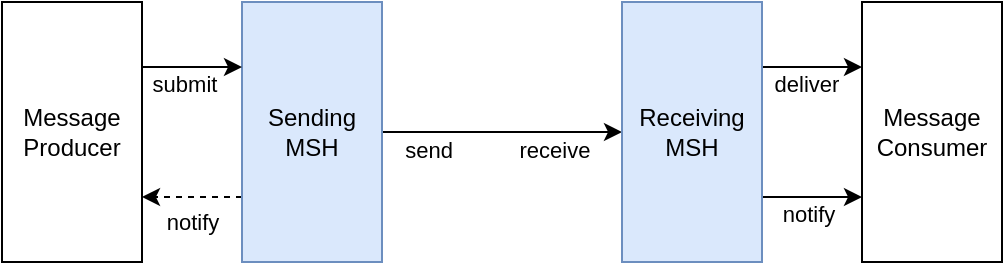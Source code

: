 <mxfile version="15.8.7" type="device"><diagram id="-PlwZ9-zm9ucDohfVGnQ" name="Page-1"><mxGraphModel dx="679" dy="431" grid="1" gridSize="10" guides="1" tooltips="1" connect="1" arrows="1" fold="1" page="1" pageScale="1" pageWidth="827" pageHeight="1169" math="0" shadow="0"><root><mxCell id="0"/><mxCell id="1" parent="0"/><mxCell id="RZ0ucycvXb3OiT1ywl1Y-3" style="edgeStyle=orthogonalEdgeStyle;rounded=0;orthogonalLoop=1;jettySize=auto;html=1;" edge="1" parent="1" source="lqD0Q7riA9bpmJPhh7hu-4" target="RZ0ucycvXb3OiT1ywl1Y-2"><mxGeometry relative="1" as="geometry"/></mxCell><mxCell id="RZ0ucycvXb3OiT1ywl1Y-4" value="send" style="edgeLabel;html=1;align=center;verticalAlign=middle;resizable=0;points=[];" vertex="1" connectable="0" parent="RZ0ucycvXb3OiT1ywl1Y-3"><mxGeometry x="-0.793" y="-1" relative="1" as="geometry"><mxPoint x="10" y="8" as="offset"/></mxGeometry></mxCell><mxCell id="RZ0ucycvXb3OiT1ywl1Y-5" value="receive" style="edgeLabel;html=1;align=center;verticalAlign=middle;resizable=0;points=[];" vertex="1" connectable="0" parent="RZ0ucycvXb3OiT1ywl1Y-3"><mxGeometry x="0.413" relative="1" as="geometry"><mxPoint x="1" y="9" as="offset"/></mxGeometry></mxCell><mxCell id="RZ0ucycvXb3OiT1ywl1Y-9" style="edgeStyle=orthogonalEdgeStyle;rounded=0;orthogonalLoop=1;jettySize=auto;html=1;entryX=1;entryY=0.75;entryDx=0;entryDy=0;exitX=0;exitY=0.75;exitDx=0;exitDy=0;dashed=1;" edge="1" parent="1" source="lqD0Q7riA9bpmJPhh7hu-4" target="RZ0ucycvXb3OiT1ywl1Y-6"><mxGeometry relative="1" as="geometry"/></mxCell><mxCell id="RZ0ucycvXb3OiT1ywl1Y-10" value="notify" style="edgeLabel;html=1;align=center;verticalAlign=middle;resizable=0;points=[];" vertex="1" connectable="0" parent="RZ0ucycvXb3OiT1ywl1Y-9"><mxGeometry x="0.008" relative="1" as="geometry"><mxPoint y="12" as="offset"/></mxGeometry></mxCell><mxCell id="lqD0Q7riA9bpmJPhh7hu-4" value="Sending &lt;br&gt;MSH" style="rounded=0;whiteSpace=wrap;html=1;fillColor=#dae8fc;strokeColor=#6c8ebf;" parent="1" vertex="1"><mxGeometry x="160" y="40" width="70" height="130" as="geometry"/></mxCell><mxCell id="RZ0ucycvXb3OiT1ywl1Y-12" style="rounded=0;orthogonalLoop=1;jettySize=auto;html=1;entryX=0;entryY=0.25;entryDx=0;entryDy=0;exitX=1;exitY=0.25;exitDx=0;exitDy=0;" edge="1" parent="1" source="RZ0ucycvXb3OiT1ywl1Y-2" target="RZ0ucycvXb3OiT1ywl1Y-11"><mxGeometry relative="1" as="geometry"/></mxCell><mxCell id="RZ0ucycvXb3OiT1ywl1Y-13" value="deliver" style="edgeLabel;html=1;align=center;verticalAlign=middle;resizable=0;points=[];" vertex="1" connectable="0" parent="RZ0ucycvXb3OiT1ywl1Y-12"><mxGeometry x="-0.236" y="1" relative="1" as="geometry"><mxPoint x="3" y="9" as="offset"/></mxGeometry></mxCell><mxCell id="RZ0ucycvXb3OiT1ywl1Y-14" style="edgeStyle=none;rounded=0;orthogonalLoop=1;jettySize=auto;html=1;entryX=0;entryY=0.75;entryDx=0;entryDy=0;exitX=1;exitY=0.75;exitDx=0;exitDy=0;" edge="1" parent="1" source="RZ0ucycvXb3OiT1ywl1Y-2" target="RZ0ucycvXb3OiT1ywl1Y-11"><mxGeometry relative="1" as="geometry"/></mxCell><mxCell id="RZ0ucycvXb3OiT1ywl1Y-15" value="notify" style="edgeLabel;html=1;align=center;verticalAlign=middle;resizable=0;points=[];" vertex="1" connectable="0" parent="RZ0ucycvXb3OiT1ywl1Y-14"><mxGeometry x="-0.236" relative="1" as="geometry"><mxPoint x="4" y="8" as="offset"/></mxGeometry></mxCell><mxCell id="RZ0ucycvXb3OiT1ywl1Y-2" value="Receiving&lt;br&gt;MSH" style="rounded=0;whiteSpace=wrap;html=1;fillColor=#dae8fc;strokeColor=#6c8ebf;" vertex="1" parent="1"><mxGeometry x="350" y="40" width="70" height="130" as="geometry"/></mxCell><mxCell id="RZ0ucycvXb3OiT1ywl1Y-7" style="edgeStyle=orthogonalEdgeStyle;rounded=0;orthogonalLoop=1;jettySize=auto;html=1;entryX=0;entryY=0.25;entryDx=0;entryDy=0;exitX=1;exitY=0.25;exitDx=0;exitDy=0;" edge="1" parent="1" source="RZ0ucycvXb3OiT1ywl1Y-6" target="lqD0Q7riA9bpmJPhh7hu-4"><mxGeometry relative="1" as="geometry"/></mxCell><mxCell id="RZ0ucycvXb3OiT1ywl1Y-8" value="submit" style="edgeLabel;html=1;align=center;verticalAlign=middle;resizable=0;points=[];" vertex="1" connectable="0" parent="RZ0ucycvXb3OiT1ywl1Y-7"><mxGeometry x="0.126" relative="1" as="geometry"><mxPoint x="-7" y="8" as="offset"/></mxGeometry></mxCell><mxCell id="RZ0ucycvXb3OiT1ywl1Y-6" value="Message&lt;br&gt;Producer" style="rounded=0;whiteSpace=wrap;html=1;" vertex="1" parent="1"><mxGeometry x="40" y="40" width="70" height="130" as="geometry"/></mxCell><mxCell id="RZ0ucycvXb3OiT1ywl1Y-11" value="Message&lt;br&gt;Consumer" style="rounded=0;whiteSpace=wrap;html=1;" vertex="1" parent="1"><mxGeometry x="470" y="40" width="70" height="130" as="geometry"/></mxCell></root></mxGraphModel></diagram></mxfile>
